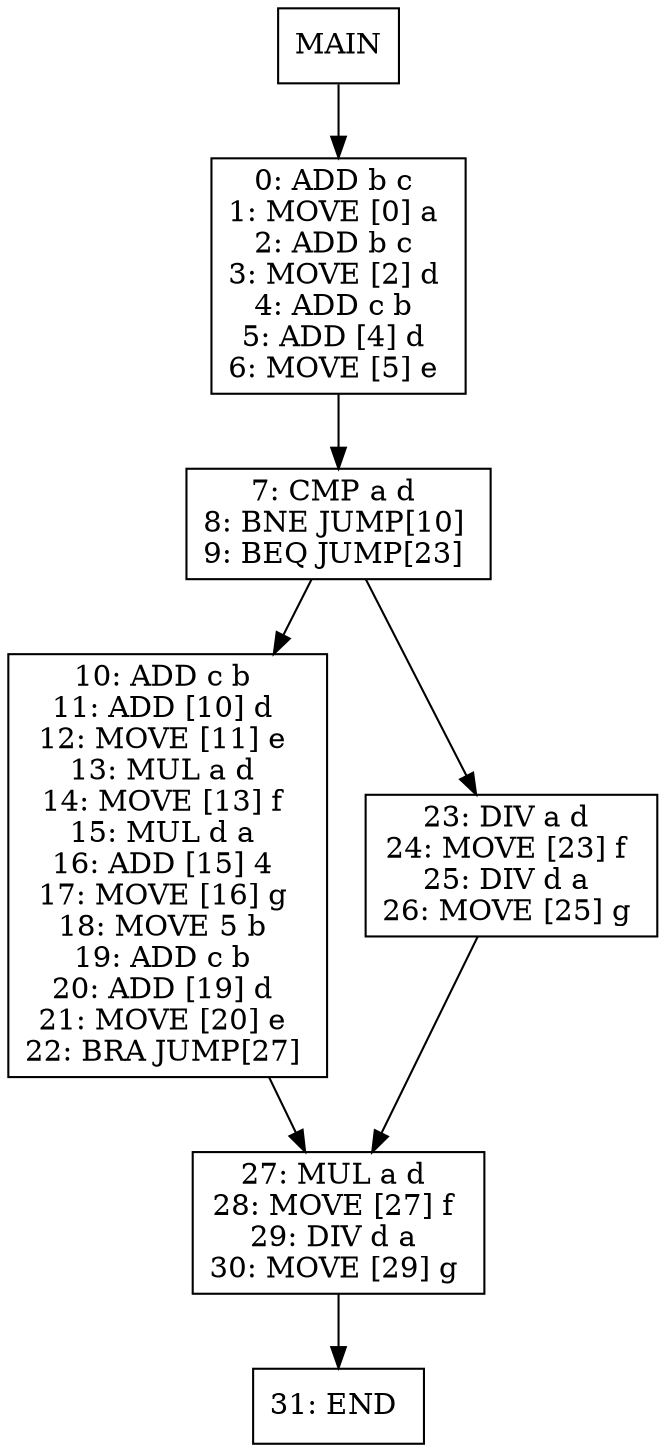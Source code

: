 digraph test025 {
node [shape=box]
1[label="MAIN"]
1 -> 3
3[label="0: ADD b c 
1: MOVE [0] a 
2: ADD b c 
3: MOVE [2] d 
4: ADD c b 
5: ADD [4] d 
6: MOVE [5] e 
"]
3 -> 6
6[label="7: CMP a d 
8: BNE JUMP[10] 
9: BEQ JUMP[23] 
"]
6 -> 8
8[label="10: ADD c b 
11: ADD [10] d 
12: MOVE [11] e 
13: MUL a d 
14: MOVE [13] f 
15: MUL d a 
16: ADD [15] 4 
17: MOVE [16] g 
18: MOVE 5 b 
19: ADD c b 
20: ADD [19] d 
21: MOVE [20] e 
22: BRA JUMP[27] 
"]
8 -> 7
7[label="27: MUL a d 
28: MOVE [27] f 
29: DIV d a 
30: MOVE [29] g 
"]
7 -> 17
17[label="31: END 
"]
6 -> 13
13[label="23: DIV a d 
24: MOVE [23] f 
25: DIV d a 
26: MOVE [25] g 
"]
13 -> 7
}

